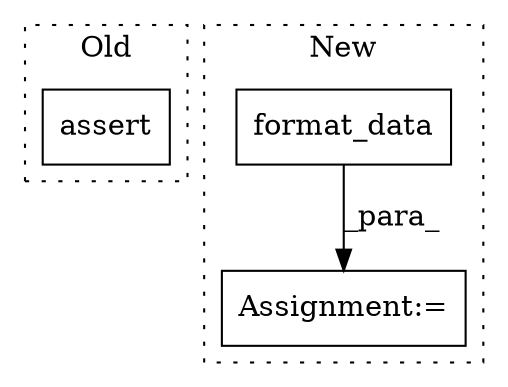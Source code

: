 digraph G {
subgraph cluster0 {
1 [label="assert" a="6" s="642" l="7" shape="box"];
label = "Old";
style="dotted";
}
subgraph cluster1 {
2 [label="format_data" a="32" s="1176,1217" l="12,1" shape="box"];
3 [label="Assignment:=" a="7" s="1175" l="1" shape="box"];
label = "New";
style="dotted";
}
2 -> 3 [label="_para_"];
}